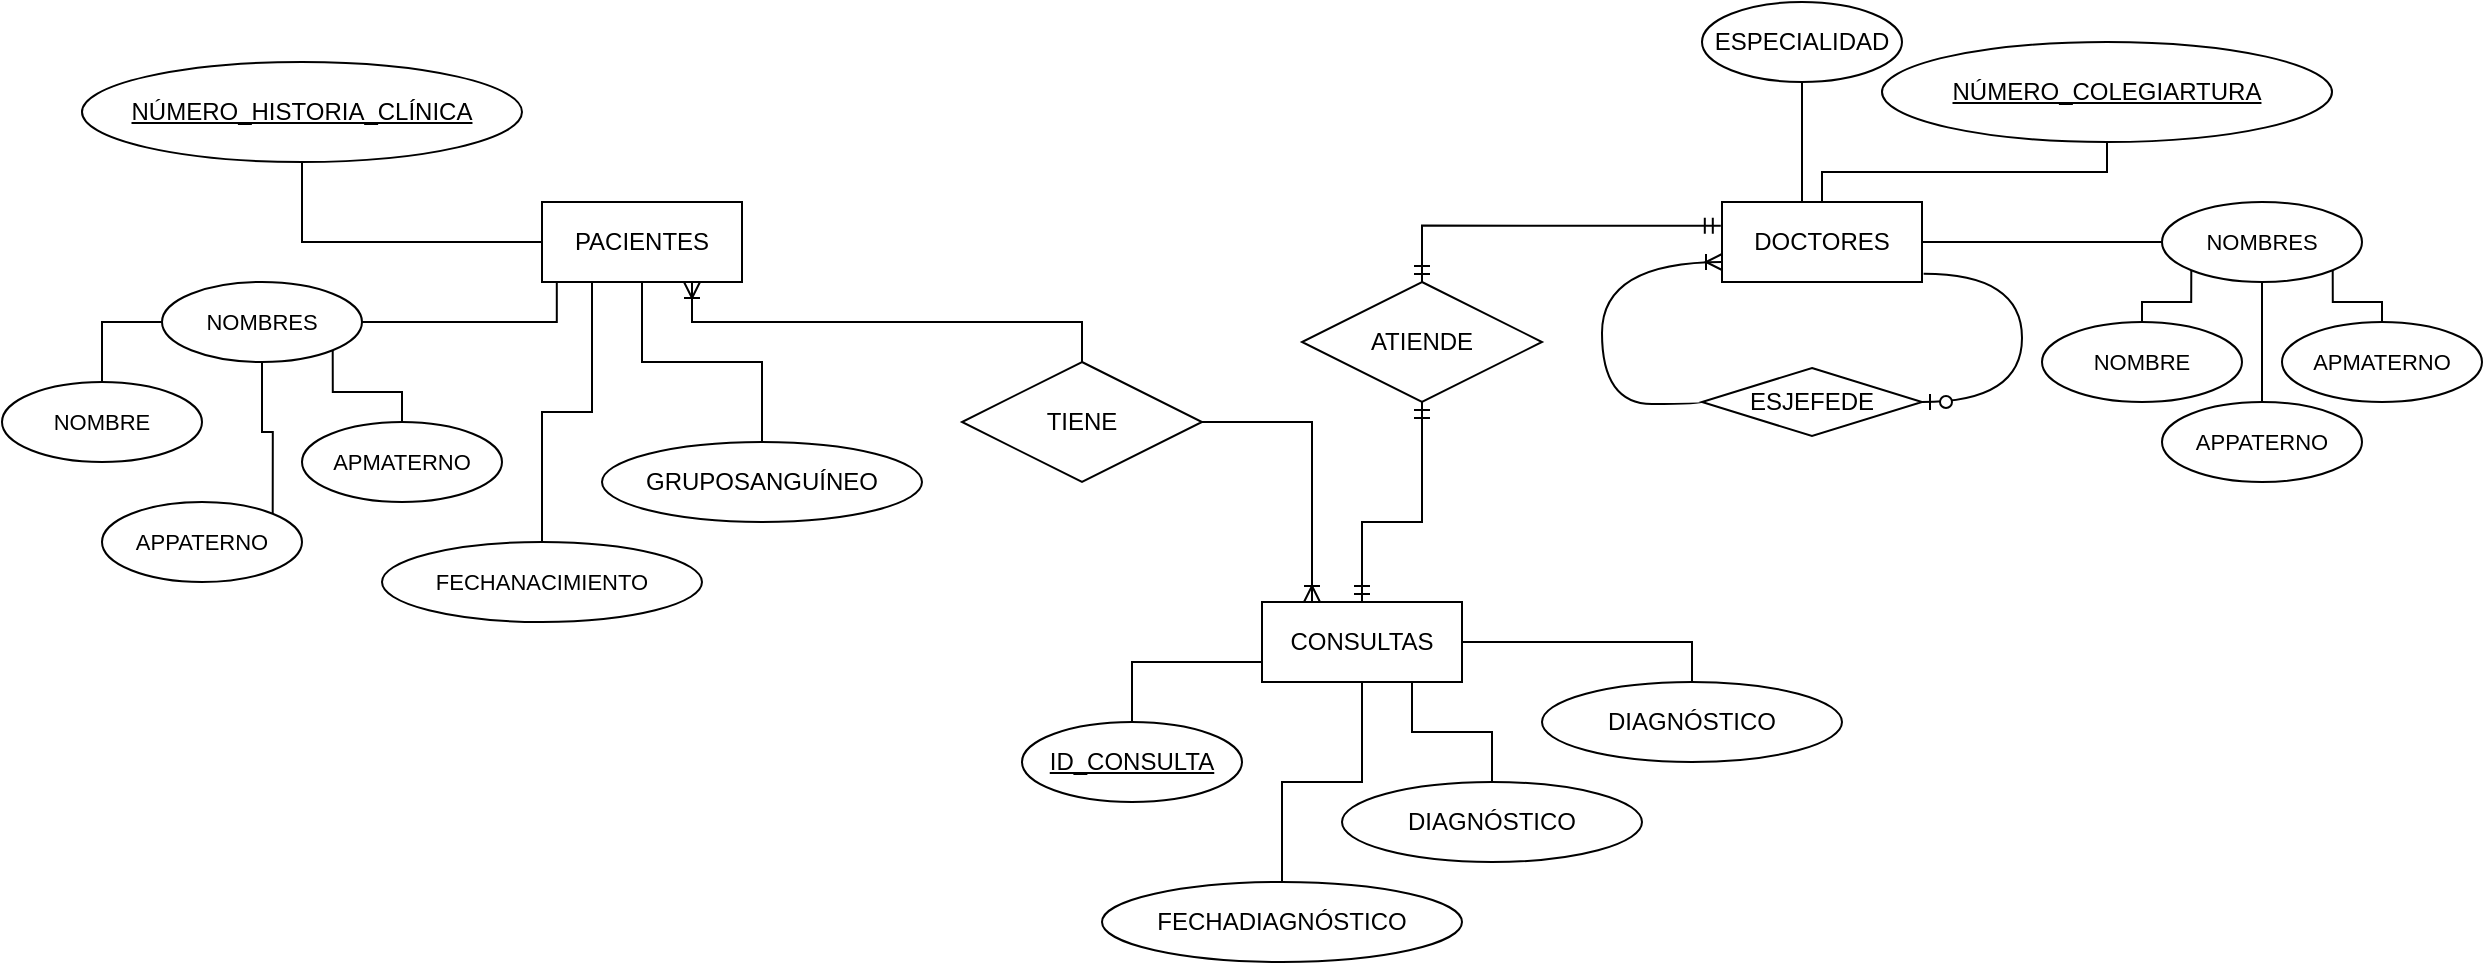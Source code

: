 <mxfile>
    <diagram id="tQBxfz7BX99Wj7iyrY8F" name="Page-1">
        <mxGraphModel dx="832" dy="313" grid="1" gridSize="10" guides="1" tooltips="1" connect="1" arrows="1" fold="1" page="1" pageScale="1" pageWidth="700" pageHeight="250" math="0" shadow="0">
            <root>
                <mxCell id="0"/>
                <mxCell id="1" parent="0"/>
                <mxCell id="21" style="edgeStyle=orthogonalEdgeStyle;shape=connector;rounded=0;html=1;exitX=0.25;exitY=1;exitDx=0;exitDy=0;entryX=0.5;entryY=0;entryDx=0;entryDy=0;strokeColor=default;align=center;verticalAlign=middle;fontFamily=Helvetica;fontSize=11;fontColor=default;labelBackgroundColor=default;endArrow=none;" parent="1" source="3" target="20" edge="1">
                    <mxGeometry relative="1" as="geometry"/>
                </mxCell>
                <mxCell id="28" style="edgeStyle=orthogonalEdgeStyle;shape=connector;rounded=0;html=1;exitX=0.5;exitY=1;exitDx=0;exitDy=0;strokeColor=default;align=center;verticalAlign=middle;fontFamily=Helvetica;fontSize=12;fontColor=default;fontStyle=4;labelBackgroundColor=default;endArrow=none;" parent="1" source="3" target="29" edge="1">
                    <mxGeometry relative="1" as="geometry">
                        <mxPoint x="375" y="580" as="targetPoint"/>
                    </mxGeometry>
                </mxCell>
                <mxCell id="3" value="PACIENTES" style="whiteSpace=wrap;html=1;align=center;container=0;" parent="1" vertex="1">
                    <mxGeometry x="300" y="500" width="100" height="40" as="geometry"/>
                </mxCell>
                <mxCell id="26" value="" style="edgeStyle=orthogonalEdgeStyle;shape=connector;rounded=0;html=1;strokeColor=default;align=center;verticalAlign=middle;fontFamily=Helvetica;fontSize=11;fontColor=default;labelBackgroundColor=default;endArrow=none;exitX=0.5;exitY=0;exitDx=0;exitDy=0;" parent="1" source="35" target="25" edge="1">
                    <mxGeometry relative="1" as="geometry">
                        <mxPoint x="932.5" y="490" as="sourcePoint"/>
                    </mxGeometry>
                </mxCell>
                <mxCell id="34" value="" style="edgeStyle=orthogonalEdgeStyle;shape=connector;rounded=0;html=1;strokeColor=default;align=center;verticalAlign=middle;fontFamily=Helvetica;fontSize=12;fontColor=default;fontStyle=4;labelBackgroundColor=default;endArrow=none;exitX=0.4;exitY=0;exitDx=0;exitDy=0;exitPerimeter=0;" parent="1" source="35" target="33" edge="1">
                    <mxGeometry relative="1" as="geometry">
                        <mxPoint x="882.5" y="510" as="sourcePoint"/>
                    </mxGeometry>
                </mxCell>
                <mxCell id="49" style="edgeStyle=orthogonalEdgeStyle;shape=connector;rounded=0;html=1;exitX=0.5;exitY=1;exitDx=0;exitDy=0;entryX=0.5;entryY=0;entryDx=0;entryDy=0;strokeColor=default;align=center;verticalAlign=middle;fontFamily=Helvetica;fontSize=12;fontColor=default;fontStyle=4;labelBackgroundColor=default;endArrow=none;" parent="1" source="5" target="45" edge="1">
                    <mxGeometry relative="1" as="geometry">
                        <Array as="points">
                            <mxPoint x="710" y="790"/>
                            <mxPoint x="670" y="790"/>
                        </Array>
                    </mxGeometry>
                </mxCell>
                <mxCell id="50" style="edgeStyle=orthogonalEdgeStyle;shape=connector;rounded=0;html=1;exitX=1;exitY=0.5;exitDx=0;exitDy=0;entryX=0.5;entryY=0;entryDx=0;entryDy=0;strokeColor=default;align=center;verticalAlign=middle;fontFamily=Helvetica;fontSize=12;fontColor=default;fontStyle=4;labelBackgroundColor=default;endArrow=none;" parent="1" source="5" target="48" edge="1">
                    <mxGeometry relative="1" as="geometry"/>
                </mxCell>
                <mxCell id="51" style="edgeStyle=orthogonalEdgeStyle;shape=connector;rounded=0;html=1;exitX=0.75;exitY=1;exitDx=0;exitDy=0;entryX=0.5;entryY=0;entryDx=0;entryDy=0;strokeColor=default;align=center;verticalAlign=middle;fontFamily=Helvetica;fontSize=12;fontColor=default;fontStyle=4;labelBackgroundColor=default;endArrow=none;" parent="1" source="5" target="46" edge="1">
                    <mxGeometry relative="1" as="geometry"/>
                </mxCell>
                <mxCell id="5" value="CONSULTAS" style="whiteSpace=wrap;html=1;align=center;" parent="1" vertex="1">
                    <mxGeometry x="660" y="700" width="100" height="40" as="geometry"/>
                </mxCell>
                <mxCell id="6" value="NÚMERO_HISTORIA_CLÍNICA" style="ellipse;whiteSpace=wrap;html=1;align=center;fontStyle=4" parent="1" vertex="1">
                    <mxGeometry x="70" y="430" width="220" height="50" as="geometry"/>
                </mxCell>
                <mxCell id="9" value="" style="endArrow=none;html=1;rounded=0;exitX=0.5;exitY=1;exitDx=0;exitDy=0;entryX=0;entryY=0.5;entryDx=0;entryDy=0;edgeStyle=orthogonalEdgeStyle;" parent="1" source="6" target="3" edge="1">
                    <mxGeometry relative="1" as="geometry">
                        <mxPoint x="180" y="510" as="sourcePoint"/>
                        <mxPoint x="340" y="510" as="targetPoint"/>
                    </mxGeometry>
                </mxCell>
                <mxCell id="12" style="edgeStyle=orthogonalEdgeStyle;shape=connector;rounded=0;html=1;exitX=1;exitY=0.5;exitDx=0;exitDy=0;entryX=0.074;entryY=1.004;entryDx=0;entryDy=0;strokeColor=default;align=center;verticalAlign=middle;fontFamily=Helvetica;fontSize=11;fontColor=default;labelBackgroundColor=default;endArrow=none;entryPerimeter=0;" parent="1" source="10" target="3" edge="1">
                    <mxGeometry relative="1" as="geometry"/>
                </mxCell>
                <mxCell id="13" style="edgeStyle=orthogonalEdgeStyle;shape=connector;rounded=0;html=1;strokeColor=default;align=center;verticalAlign=middle;fontFamily=Helvetica;fontSize=11;fontColor=default;labelBackgroundColor=default;endArrow=none;entryX=0.5;entryY=0;entryDx=0;entryDy=0;exitX=0;exitY=0.5;exitDx=0;exitDy=0;" parent="1" source="10" target="14" edge="1">
                    <mxGeometry relative="1" as="geometry">
                        <mxPoint x="70" y="600" as="targetPoint"/>
                    </mxGeometry>
                </mxCell>
                <mxCell id="18" style="edgeStyle=orthogonalEdgeStyle;shape=connector;rounded=0;html=1;exitX=0.5;exitY=1;exitDx=0;exitDy=0;entryX=1;entryY=0;entryDx=0;entryDy=0;strokeColor=default;align=center;verticalAlign=middle;fontFamily=Helvetica;fontSize=11;fontColor=default;labelBackgroundColor=default;endArrow=none;" parent="1" source="10" target="15" edge="1">
                    <mxGeometry relative="1" as="geometry"/>
                </mxCell>
                <mxCell id="19" style="edgeStyle=orthogonalEdgeStyle;shape=connector;rounded=0;html=1;exitX=1;exitY=1;exitDx=0;exitDy=0;entryX=0.5;entryY=0;entryDx=0;entryDy=0;strokeColor=default;align=center;verticalAlign=middle;fontFamily=Helvetica;fontSize=11;fontColor=default;labelBackgroundColor=default;endArrow=none;" parent="1" source="10" target="16" edge="1">
                    <mxGeometry relative="1" as="geometry"/>
                </mxCell>
                <mxCell id="10" value="NOMBRES" style="ellipse;whiteSpace=wrap;html=1;align=center;fontFamily=Helvetica;fontSize=11;fontColor=default;labelBackgroundColor=default;" parent="1" vertex="1">
                    <mxGeometry x="110" y="540" width="100" height="40" as="geometry"/>
                </mxCell>
                <mxCell id="14" value="NOMBRE" style="ellipse;whiteSpace=wrap;html=1;align=center;fontFamily=Helvetica;fontSize=11;fontColor=default;labelBackgroundColor=default;" parent="1" vertex="1">
                    <mxGeometry x="30" y="590" width="100" height="40" as="geometry"/>
                </mxCell>
                <mxCell id="15" value="APPATERNO" style="ellipse;whiteSpace=wrap;html=1;align=center;fontFamily=Helvetica;fontSize=11;fontColor=default;labelBackgroundColor=default;" parent="1" vertex="1">
                    <mxGeometry x="80" y="650" width="100" height="40" as="geometry"/>
                </mxCell>
                <mxCell id="16" value="APMATERNO" style="ellipse;whiteSpace=wrap;html=1;align=center;fontFamily=Helvetica;fontSize=11;fontColor=default;labelBackgroundColor=default;" parent="1" vertex="1">
                    <mxGeometry x="180" y="610" width="100" height="40" as="geometry"/>
                </mxCell>
                <mxCell id="20" value="FECHANACIMIENTO" style="ellipse;whiteSpace=wrap;html=1;align=center;fontFamily=Helvetica;fontSize=11;fontColor=default;labelBackgroundColor=default;" parent="1" vertex="1">
                    <mxGeometry x="220" y="670" width="160" height="40" as="geometry"/>
                </mxCell>
                <mxCell id="25" value="NÚMERO_COLEGIARTURA" style="ellipse;whiteSpace=wrap;html=1;fontStyle=4" parent="1" vertex="1">
                    <mxGeometry x="970" y="420" width="225" height="50" as="geometry"/>
                </mxCell>
                <mxCell id="29" value="GRUPOSANGUÍNEO" style="ellipse;whiteSpace=wrap;html=1;align=center;strokeColor=default;verticalAlign=middle;fontFamily=Helvetica;fontSize=12;fontColor=default;fontStyle=0;fillColor=default;" parent="1" vertex="1">
                    <mxGeometry x="330" y="620" width="160" height="40" as="geometry"/>
                </mxCell>
                <mxCell id="33" value="ESPECIALIDAD" style="ellipse;whiteSpace=wrap;html=1;" parent="1" vertex="1">
                    <mxGeometry x="880" y="400" width="100" height="40" as="geometry"/>
                </mxCell>
                <mxCell id="44" style="edgeStyle=orthogonalEdgeStyle;shape=connector;rounded=0;html=1;exitX=1;exitY=0.5;exitDx=0;exitDy=0;strokeColor=default;align=center;verticalAlign=middle;fontFamily=Helvetica;fontSize=12;fontColor=default;fontStyle=4;labelBackgroundColor=default;endArrow=none;" parent="1" source="35" target="39" edge="1">
                    <mxGeometry relative="1" as="geometry"/>
                </mxCell>
                <mxCell id="35" value="DOCTORES" style="whiteSpace=wrap;html=1;align=center;strokeColor=default;verticalAlign=middle;fontFamily=Helvetica;fontSize=12;fontColor=default;fontStyle=0;fillColor=default;" parent="1" vertex="1">
                    <mxGeometry x="890" y="500" width="100" height="40" as="geometry"/>
                </mxCell>
                <mxCell id="36" style="edgeStyle=orthogonalEdgeStyle;shape=connector;rounded=0;html=1;strokeColor=default;align=center;verticalAlign=middle;fontFamily=Helvetica;fontSize=11;fontColor=default;labelBackgroundColor=default;endArrow=none;entryX=0.5;entryY=0;entryDx=0;entryDy=0;exitX=0;exitY=1;exitDx=0;exitDy=0;" parent="1" source="39" target="40" edge="1">
                    <mxGeometry relative="1" as="geometry">
                        <mxPoint x="1010" y="580" as="targetPoint"/>
                    </mxGeometry>
                </mxCell>
                <mxCell id="37" style="edgeStyle=orthogonalEdgeStyle;shape=connector;rounded=0;html=1;exitX=0.5;exitY=1;exitDx=0;exitDy=0;entryX=0.5;entryY=0;entryDx=0;entryDy=0;strokeColor=default;align=center;verticalAlign=middle;fontFamily=Helvetica;fontSize=11;fontColor=default;labelBackgroundColor=default;endArrow=none;" parent="1" source="39" target="41" edge="1">
                    <mxGeometry relative="1" as="geometry"/>
                </mxCell>
                <mxCell id="38" style="edgeStyle=orthogonalEdgeStyle;shape=connector;rounded=0;html=1;exitX=1;exitY=1;exitDx=0;exitDy=0;entryX=0.5;entryY=0;entryDx=0;entryDy=0;strokeColor=default;align=center;verticalAlign=middle;fontFamily=Helvetica;fontSize=11;fontColor=default;labelBackgroundColor=default;endArrow=none;" parent="1" source="39" target="42" edge="1">
                    <mxGeometry relative="1" as="geometry">
                        <mxPoint x="1170" y="590" as="targetPoint"/>
                    </mxGeometry>
                </mxCell>
                <mxCell id="39" value="NOMBRES" style="ellipse;whiteSpace=wrap;html=1;align=center;fontFamily=Helvetica;fontSize=11;fontColor=default;labelBackgroundColor=default;" parent="1" vertex="1">
                    <mxGeometry x="1110" y="500" width="100" height="40" as="geometry"/>
                </mxCell>
                <mxCell id="40" value="NOMBRE" style="ellipse;whiteSpace=wrap;html=1;align=center;fontFamily=Helvetica;fontSize=11;fontColor=default;labelBackgroundColor=default;" parent="1" vertex="1">
                    <mxGeometry x="1050" y="560" width="100" height="40" as="geometry"/>
                </mxCell>
                <mxCell id="41" value="APPATERNO" style="ellipse;whiteSpace=wrap;html=1;align=center;fontFamily=Helvetica;fontSize=11;fontColor=default;labelBackgroundColor=default;" parent="1" vertex="1">
                    <mxGeometry x="1110" y="600" width="100" height="40" as="geometry"/>
                </mxCell>
                <mxCell id="42" value="APMATERNO" style="ellipse;whiteSpace=wrap;html=1;align=center;fontFamily=Helvetica;fontSize=11;fontColor=default;labelBackgroundColor=default;" parent="1" vertex="1">
                    <mxGeometry x="1170" y="560" width="100" height="40" as="geometry"/>
                </mxCell>
                <mxCell id="45" value="FECHADIAGNÓSTICO" style="ellipse;whiteSpace=wrap;html=1;align=center;strokeColor=default;verticalAlign=middle;fontFamily=Helvetica;fontSize=12;fontColor=default;fontStyle=0;fillColor=default;" parent="1" vertex="1">
                    <mxGeometry x="580" y="840" width="180" height="40" as="geometry"/>
                </mxCell>
                <mxCell id="46" value="DIAGNÓSTICO" style="ellipse;whiteSpace=wrap;html=1;align=center;strokeColor=default;verticalAlign=middle;fontFamily=Helvetica;fontSize=12;fontColor=default;fontStyle=0;fillColor=default;" parent="1" vertex="1">
                    <mxGeometry x="700" y="790" width="150" height="40" as="geometry"/>
                </mxCell>
                <mxCell id="48" value="DIAGNÓSTICO" style="ellipse;whiteSpace=wrap;html=1;align=center;strokeColor=default;verticalAlign=middle;fontFamily=Helvetica;fontSize=12;fontColor=default;fontStyle=0;fillColor=default;" parent="1" vertex="1">
                    <mxGeometry x="800" y="740" width="150" height="40" as="geometry"/>
                </mxCell>
                <mxCell id="53" style="edgeStyle=orthogonalEdgeStyle;shape=connector;rounded=0;html=1;exitX=0.5;exitY=0;exitDx=0;exitDy=0;entryX=0;entryY=0.75;entryDx=0;entryDy=0;strokeColor=default;align=center;verticalAlign=middle;fontFamily=Helvetica;fontSize=12;fontColor=default;fontStyle=4;labelBackgroundColor=default;endArrow=none;" parent="1" source="52" target="5" edge="1">
                    <mxGeometry relative="1" as="geometry"/>
                </mxCell>
                <mxCell id="52" value="ID_CONSULTA" style="ellipse;whiteSpace=wrap;html=1;align=center;strokeColor=default;verticalAlign=middle;fontFamily=Helvetica;fontSize=12;fontColor=default;fontStyle=4;fillColor=default;" parent="1" vertex="1">
                    <mxGeometry x="540" y="760" width="110" height="40" as="geometry"/>
                </mxCell>
                <mxCell id="56" value="TIENE" style="shape=rhombus;perimeter=rhombusPerimeter;whiteSpace=wrap;html=1;align=center;strokeColor=default;verticalAlign=middle;fontFamily=Helvetica;fontSize=12;fontColor=default;fontStyle=0;fillColor=default;" parent="1" vertex="1">
                    <mxGeometry x="510" y="580" width="120" height="60" as="geometry"/>
                </mxCell>
                <mxCell id="57" value="" style="edgeStyle=orthogonalEdgeStyle;fontSize=12;html=1;endArrow=ERoneToMany;rounded=0;strokeColor=default;align=center;verticalAlign=middle;fontFamily=Helvetica;fontColor=default;fontStyle=4;labelBackgroundColor=default;exitX=1;exitY=0.5;exitDx=0;exitDy=0;entryX=0.25;entryY=0;entryDx=0;entryDy=0;elbow=vertical;" parent="1" source="56" target="5" edge="1">
                    <mxGeometry width="100" height="100" relative="1" as="geometry">
                        <mxPoint x="510" y="590" as="sourcePoint"/>
                        <mxPoint x="610" y="490" as="targetPoint"/>
                    </mxGeometry>
                </mxCell>
                <mxCell id="58" value="" style="edgeStyle=orthogonalEdgeStyle;fontSize=12;html=1;endArrow=ERoneToMany;rounded=0;strokeColor=default;align=center;verticalAlign=middle;fontFamily=Helvetica;fontColor=default;fontStyle=4;labelBackgroundColor=default;exitX=0.5;exitY=0;exitDx=0;exitDy=0;entryX=0.75;entryY=1;entryDx=0;entryDy=0;" parent="1" source="56" target="3" edge="1">
                    <mxGeometry width="100" height="100" relative="1" as="geometry">
                        <mxPoint x="510" y="590" as="sourcePoint"/>
                        <mxPoint x="610" y="490" as="targetPoint"/>
                    </mxGeometry>
                </mxCell>
                <mxCell id="60" value="ATIENDE" style="shape=rhombus;perimeter=rhombusPerimeter;whiteSpace=wrap;html=1;align=center;strokeColor=default;verticalAlign=middle;fontFamily=Helvetica;fontSize=12;fontColor=default;fontStyle=0;fillColor=default;" parent="1" vertex="1">
                    <mxGeometry x="680" y="540" width="120" height="60" as="geometry"/>
                </mxCell>
                <mxCell id="61" value="" style="edgeStyle=orthogonalEdgeStyle;fontSize=12;html=1;endArrow=ERmandOne;startArrow=ERmandOne;rounded=0;strokeColor=default;align=center;verticalAlign=middle;fontFamily=Helvetica;fontColor=default;fontStyle=4;labelBackgroundColor=default;entryX=0.5;entryY=1;entryDx=0;entryDy=0;exitX=0.5;exitY=0;exitDx=0;exitDy=0;" parent="1" source="5" target="60" edge="1">
                    <mxGeometry width="100" height="100" relative="1" as="geometry">
                        <mxPoint x="710" y="680" as="sourcePoint"/>
                        <mxPoint x="790" y="600" as="targetPoint"/>
                        <Array as="points">
                            <mxPoint x="710" y="660"/>
                            <mxPoint x="740" y="660"/>
                        </Array>
                    </mxGeometry>
                </mxCell>
                <mxCell id="63" value="" style="edgeStyle=orthogonalEdgeStyle;fontSize=12;html=1;endArrow=ERmandOne;startArrow=ERmandOne;rounded=0;strokeColor=default;align=center;verticalAlign=middle;fontFamily=Helvetica;fontColor=default;fontStyle=4;labelBackgroundColor=default;entryX=-0.006;entryY=0.296;entryDx=0;entryDy=0;exitX=0.5;exitY=0;exitDx=0;exitDy=0;entryPerimeter=0;" parent="1" source="60" target="35" edge="1">
                    <mxGeometry width="100" height="100" relative="1" as="geometry">
                        <mxPoint x="670" y="580" as="sourcePoint"/>
                        <mxPoint x="770" y="480" as="targetPoint"/>
                    </mxGeometry>
                </mxCell>
                <mxCell id="ui3JgHaQ_man4neweob_-64" value="ESJEFEDE" style="shape=rhombus;perimeter=rhombusPerimeter;whiteSpace=wrap;html=1;align=center;strokeColor=default;verticalAlign=middle;fontFamily=Helvetica;fontSize=12;fontColor=default;fontStyle=0;fillColor=default;" parent="1" vertex="1">
                    <mxGeometry x="880" y="583" width="110" height="34" as="geometry"/>
                </mxCell>
                <mxCell id="Y6MAJFaI-oo955fNi_tf-66" value="" style="edgeStyle=orthogonalEdgeStyle;fontSize=12;html=1;endArrow=ERoneToMany;rounded=0;strokeColor=default;align=center;verticalAlign=middle;fontFamily=Helvetica;fontColor=default;fontStyle=4;labelBackgroundColor=default;entryX=0;entryY=0.75;entryDx=0;entryDy=0;exitX=0;exitY=0.5;exitDx=0;exitDy=0;curved=1;" parent="1" source="ui3JgHaQ_man4neweob_-64" target="35" edge="1">
                    <mxGeometry width="100" height="100" relative="1" as="geometry">
                        <mxPoint x="780" y="640" as="sourcePoint"/>
                        <mxPoint x="880" y="540" as="targetPoint"/>
                        <Array as="points">
                            <mxPoint x="830" y="601"/>
                            <mxPoint x="830" y="530"/>
                        </Array>
                    </mxGeometry>
                </mxCell>
                <mxCell id="Y6MAJFaI-oo955fNi_tf-73" value="" style="edgeStyle=orthogonalEdgeStyle;fontSize=12;html=1;endArrow=ERzeroToOne;endFill=1;rounded=0;strokeColor=default;align=center;verticalAlign=middle;fontFamily=Helvetica;fontColor=default;fontStyle=4;labelBackgroundColor=default;exitX=1.008;exitY=0.898;exitDx=0;exitDy=0;exitPerimeter=0;entryX=1;entryY=0.5;entryDx=0;entryDy=0;curved=1;" parent="1" source="35" target="ui3JgHaQ_man4neweob_-64" edge="1">
                    <mxGeometry width="100" height="100" relative="1" as="geometry">
                        <mxPoint x="900" y="630" as="sourcePoint"/>
                        <mxPoint x="1000" y="530" as="targetPoint"/>
                        <Array as="points">
                            <mxPoint x="1040" y="536"/>
                            <mxPoint x="1040" y="600"/>
                        </Array>
                    </mxGeometry>
                </mxCell>
            </root>
        </mxGraphModel>
    </diagram>
</mxfile>
